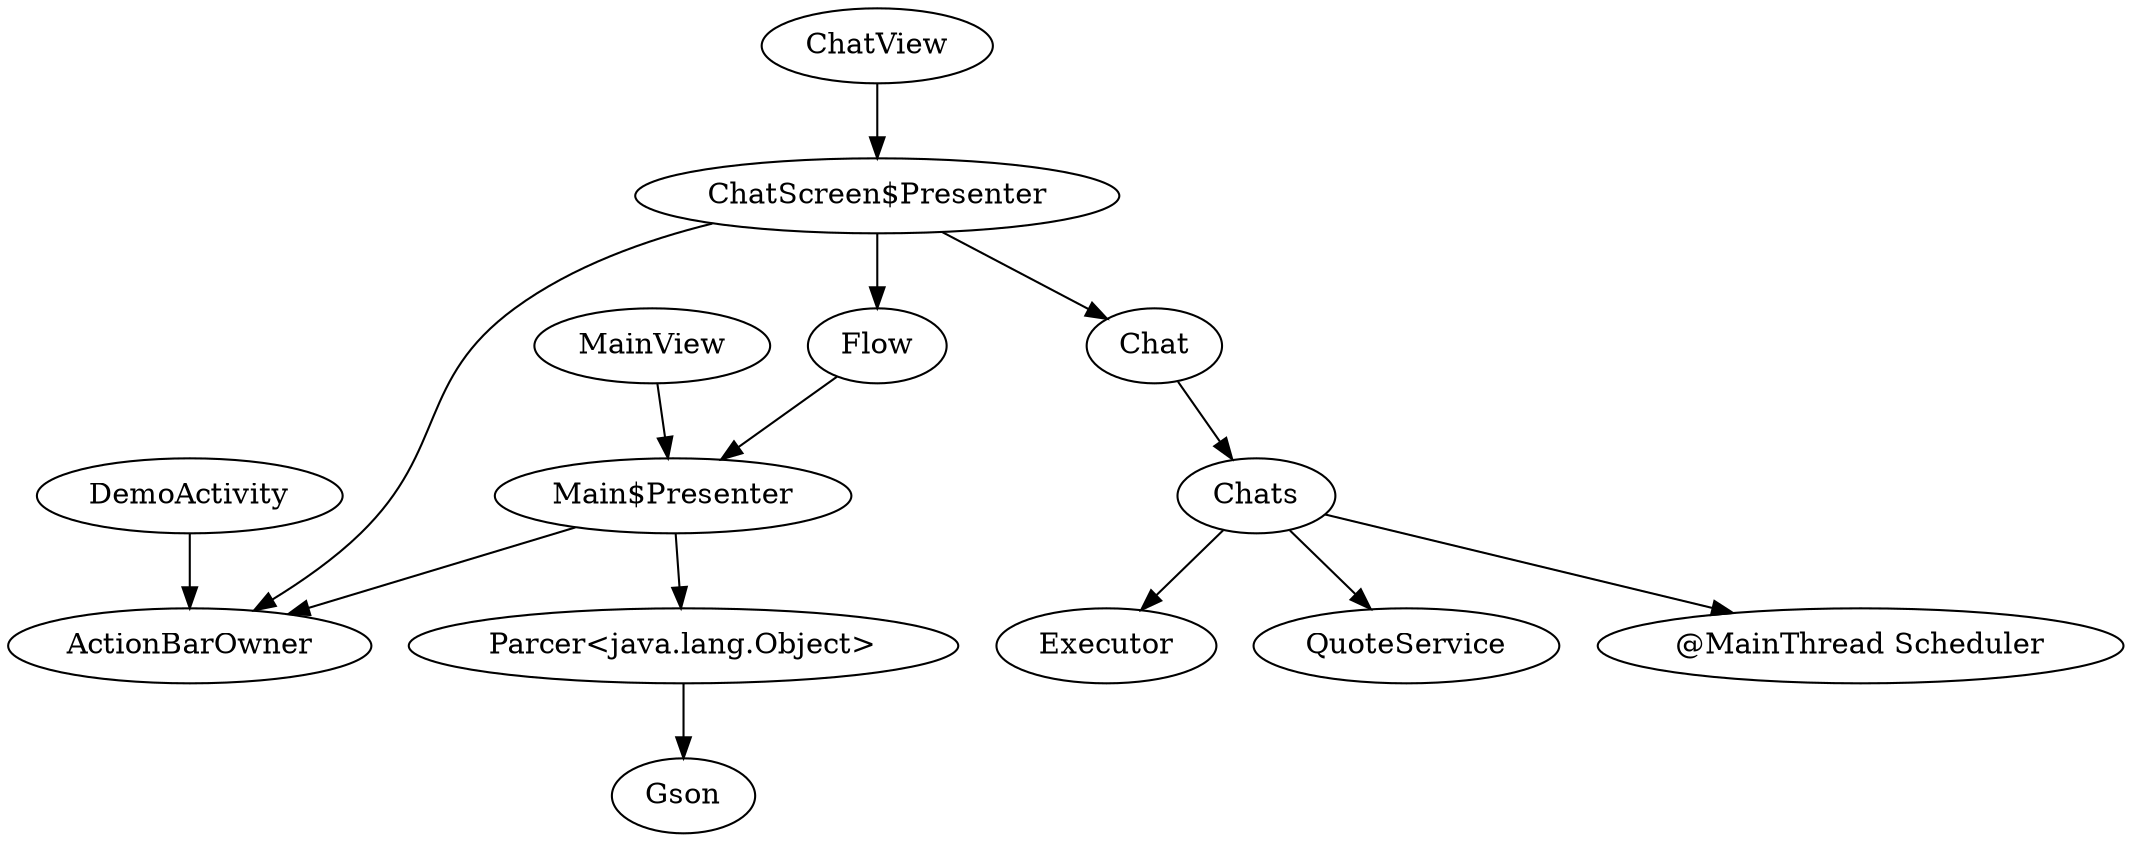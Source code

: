 digraph G1 {
  concentrate = true;
  Chat -> Chats;
  n2 [label="ChatScreen$Presenter"];
  n2 -> ActionBarOwner;
  n2 -> Chat;
  n2 -> Flow;
  ChatView -> n2;
  Chats -> QuoteService;
  n3 [label="@MainThread Scheduler"];
  Chats -> n3;
  Chats -> Executor;
  DemoActivity -> ActionBarOwner;
  n4 [label="Main$Presenter"];
  Flow -> n4;
  n4 -> ActionBarOwner;
  n5 [label="Parcer<java.lang.Object>"];
  n4 -> n5;
  MainView -> n4;
  n5 -> Gson;
}

